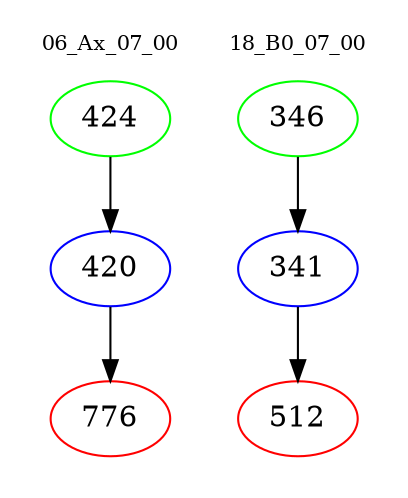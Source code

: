 digraph{
subgraph cluster_0 {
color = white
label = "06_Ax_07_00";
fontsize=10;
T0_424 [label="424", color="green"]
T0_424 -> T0_420 [color="black"]
T0_420 [label="420", color="blue"]
T0_420 -> T0_776 [color="black"]
T0_776 [label="776", color="red"]
}
subgraph cluster_1 {
color = white
label = "18_B0_07_00";
fontsize=10;
T1_346 [label="346", color="green"]
T1_346 -> T1_341 [color="black"]
T1_341 [label="341", color="blue"]
T1_341 -> T1_512 [color="black"]
T1_512 [label="512", color="red"]
}
}
